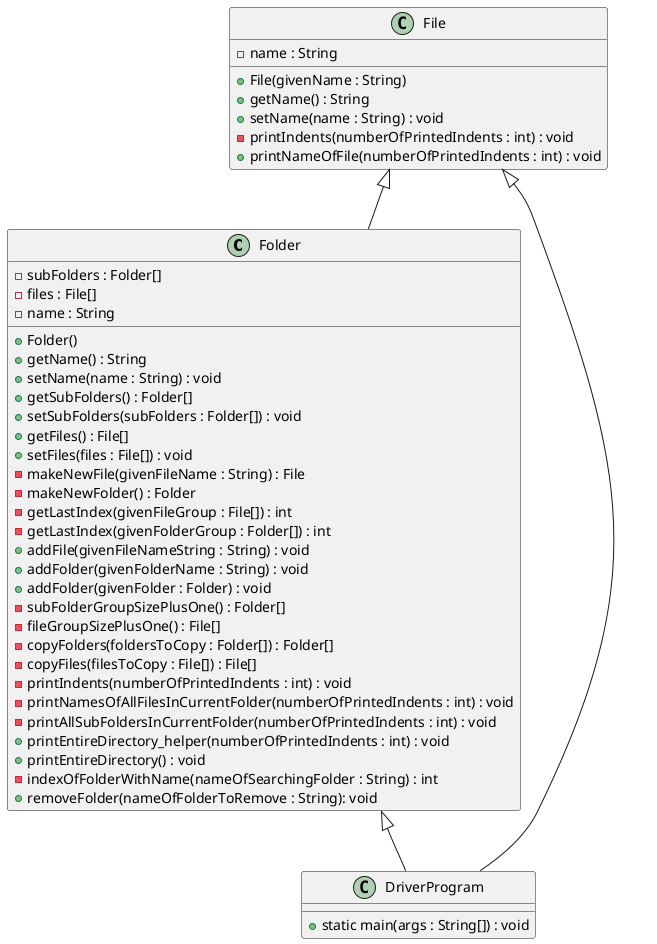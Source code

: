 @startuml
'https://plantuml.com/class-diagram

class Folder
{
    - subFolders : Folder[]
    - files : File[]
    - name : String

    + Folder()
    + getName() : String
    + setName(name : String) : void
    + getSubFolders() : Folder[]
    + setSubFolders(subFolders : Folder[]) : void
    + getFiles() : File[]
    + setFiles(files : File[]) : void
    - makeNewFile(givenFileName : String) : File
    - makeNewFolder() : Folder
    - getLastIndex(givenFileGroup : File[]) : int
    - getLastIndex(givenFolderGroup : Folder[]) : int
    + addFile(givenFileNameString : String) : void
    + addFolder(givenFolderName : String) : void
    + addFolder(givenFolder : Folder) : void
    - subFolderGroupSizePlusOne() : Folder[]
    - fileGroupSizePlusOne() : File[]
    - copyFolders(foldersToCopy : Folder[]) : Folder[]
    - copyFiles(filesToCopy : File[]) : File[]
    - printIndents(numberOfPrintedIndents : int) : void
    - printNamesOfAllFilesInCurrentFolder(numberOfPrintedIndents : int) : void
    - printAllSubFoldersInCurrentFolder(numberOfPrintedIndents : int) : void
    + printEntireDirectory_helper(numberOfPrintedIndents : int) : void
    + printEntireDirectory() : void
    - indexOfFolderWithName(nameOfSearchingFolder : String) : int
    + removeFolder(nameOfFolderToRemove : String): void
}

class File
{
    - name : String

    + File(givenName : String)
    + getName() : String
    + setName(name : String) : void
    - printIndents(numberOfPrintedIndents : int) : void
    + printNameOfFile(numberOfPrintedIndents : int) : void

}

class DriverProgram
{
    + static main(args : String[]) : void
}

File <|-- Folder
File <|-- DriverProgram
Folder <|-- DriverProgram



@enduml